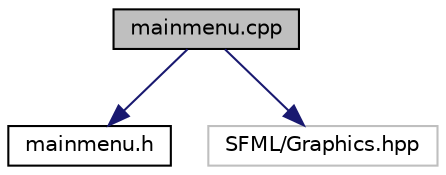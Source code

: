 digraph "mainmenu.cpp"
{
 // LATEX_PDF_SIZE
  edge [fontname="Helvetica",fontsize="10",labelfontname="Helvetica",labelfontsize="10"];
  node [fontname="Helvetica",fontsize="10",shape=record];
  Node1 [label="mainmenu.cpp",height=0.2,width=0.4,color="black", fillcolor="grey75", style="filled", fontcolor="black",tooltip="Clase creadora del menu principal."];
  Node1 -> Node2 [color="midnightblue",fontsize="10",style="solid",fontname="Helvetica"];
  Node2 [label="mainmenu.h",height=0.2,width=0.4,color="black", fillcolor="white", style="filled",URL="$mainmenu_8h_source.html",tooltip=" "];
  Node1 -> Node3 [color="midnightblue",fontsize="10",style="solid",fontname="Helvetica"];
  Node3 [label="SFML/Graphics.hpp",height=0.2,width=0.4,color="grey75", fillcolor="white", style="filled",tooltip=" "];
}
